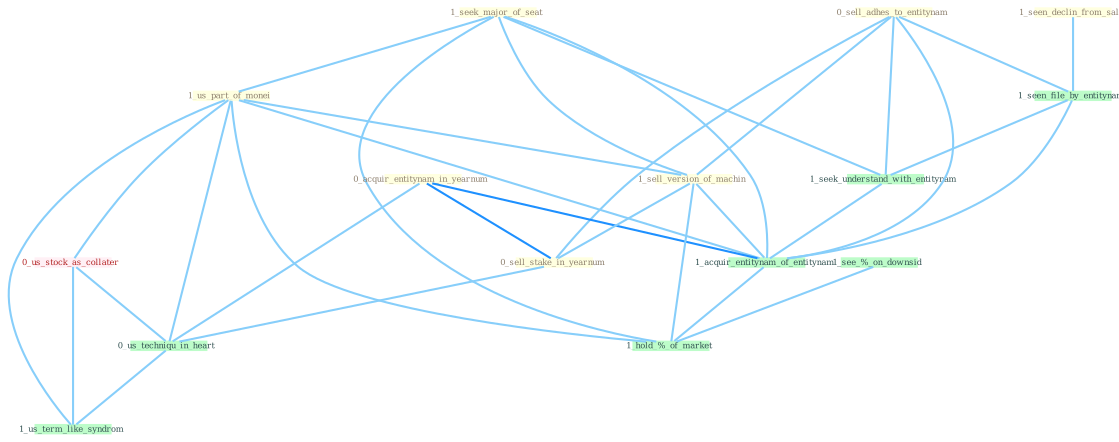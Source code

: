Graph G{ 
    node
    [shape=polygon,style=filled,width=.5,height=.06,color="#BDFCC9",fixedsize=true,fontsize=4,
    fontcolor="#2f4f4f"];
    {node
    [color="#ffffe0", fontcolor="#8b7d6b"] "0_sell_adhes_to_entitynam " "1_seek_major_of_seat " "1_us_part_of_monei " "1_seen_declin_from_sale " "0_acquir_entitynam_in_yearnum " "1_sell_version_of_machin " "0_sell_stake_in_yearnum "}
{node [color="#fff0f5", fontcolor="#b22222"] "0_us_stock_as_collater "}
edge [color="#B0E2FF"];

	"0_sell_adhes_to_entitynam " -- "1_sell_version_of_machin " [w="1", color="#87cefa" ];
	"0_sell_adhes_to_entitynam " -- "0_sell_stake_in_yearnum " [w="1", color="#87cefa" ];
	"0_sell_adhes_to_entitynam " -- "1_seen_file_by_entitynam " [w="1", color="#87cefa" ];
	"0_sell_adhes_to_entitynam " -- "1_seek_understand_with_entitynam " [w="1", color="#87cefa" ];
	"0_sell_adhes_to_entitynam " -- "1_acquir_entitynam_of_entitynam " [w="1", color="#87cefa" ];
	"1_seek_major_of_seat " -- "1_us_part_of_monei " [w="1", color="#87cefa" ];
	"1_seek_major_of_seat " -- "1_sell_version_of_machin " [w="1", color="#87cefa" ];
	"1_seek_major_of_seat " -- "1_seek_understand_with_entitynam " [w="1", color="#87cefa" ];
	"1_seek_major_of_seat " -- "1_acquir_entitynam_of_entitynam " [w="1", color="#87cefa" ];
	"1_seek_major_of_seat " -- "1_hold_%_of_market " [w="1", color="#87cefa" ];
	"1_us_part_of_monei " -- "1_sell_version_of_machin " [w="1", color="#87cefa" ];
	"1_us_part_of_monei " -- "0_us_stock_as_collater " [w="1", color="#87cefa" ];
	"1_us_part_of_monei " -- "1_acquir_entitynam_of_entitynam " [w="1", color="#87cefa" ];
	"1_us_part_of_monei " -- "0_us_techniqu_in_heart " [w="1", color="#87cefa" ];
	"1_us_part_of_monei " -- "1_us_term_like_syndrom " [w="1", color="#87cefa" ];
	"1_us_part_of_monei " -- "1_hold_%_of_market " [w="1", color="#87cefa" ];
	"1_seen_declin_from_sale " -- "1_seen_file_by_entitynam " [w="1", color="#87cefa" ];
	"0_acquir_entitynam_in_yearnum " -- "0_sell_stake_in_yearnum " [w="2", color="#1e90ff" , len=0.8];
	"0_acquir_entitynam_in_yearnum " -- "1_acquir_entitynam_of_entitynam " [w="2", color="#1e90ff" , len=0.8];
	"0_acquir_entitynam_in_yearnum " -- "0_us_techniqu_in_heart " [w="1", color="#87cefa" ];
	"1_sell_version_of_machin " -- "0_sell_stake_in_yearnum " [w="1", color="#87cefa" ];
	"1_sell_version_of_machin " -- "1_acquir_entitynam_of_entitynam " [w="1", color="#87cefa" ];
	"1_sell_version_of_machin " -- "1_hold_%_of_market " [w="1", color="#87cefa" ];
	"0_sell_stake_in_yearnum " -- "0_us_techniqu_in_heart " [w="1", color="#87cefa" ];
	"1_seen_file_by_entitynam " -- "1_seek_understand_with_entitynam " [w="1", color="#87cefa" ];
	"1_seen_file_by_entitynam " -- "1_acquir_entitynam_of_entitynam " [w="1", color="#87cefa" ];
	"0_us_stock_as_collater " -- "0_us_techniqu_in_heart " [w="1", color="#87cefa" ];
	"0_us_stock_as_collater " -- "1_us_term_like_syndrom " [w="1", color="#87cefa" ];
	"1_seek_understand_with_entitynam " -- "1_acquir_entitynam_of_entitynam " [w="1", color="#87cefa" ];
	"1_acquir_entitynam_of_entitynam " -- "1_hold_%_of_market " [w="1", color="#87cefa" ];
	"0_us_techniqu_in_heart " -- "1_us_term_like_syndrom " [w="1", color="#87cefa" ];
	"1_see_%_on_downsid " -- "1_hold_%_of_market " [w="1", color="#87cefa" ];
}